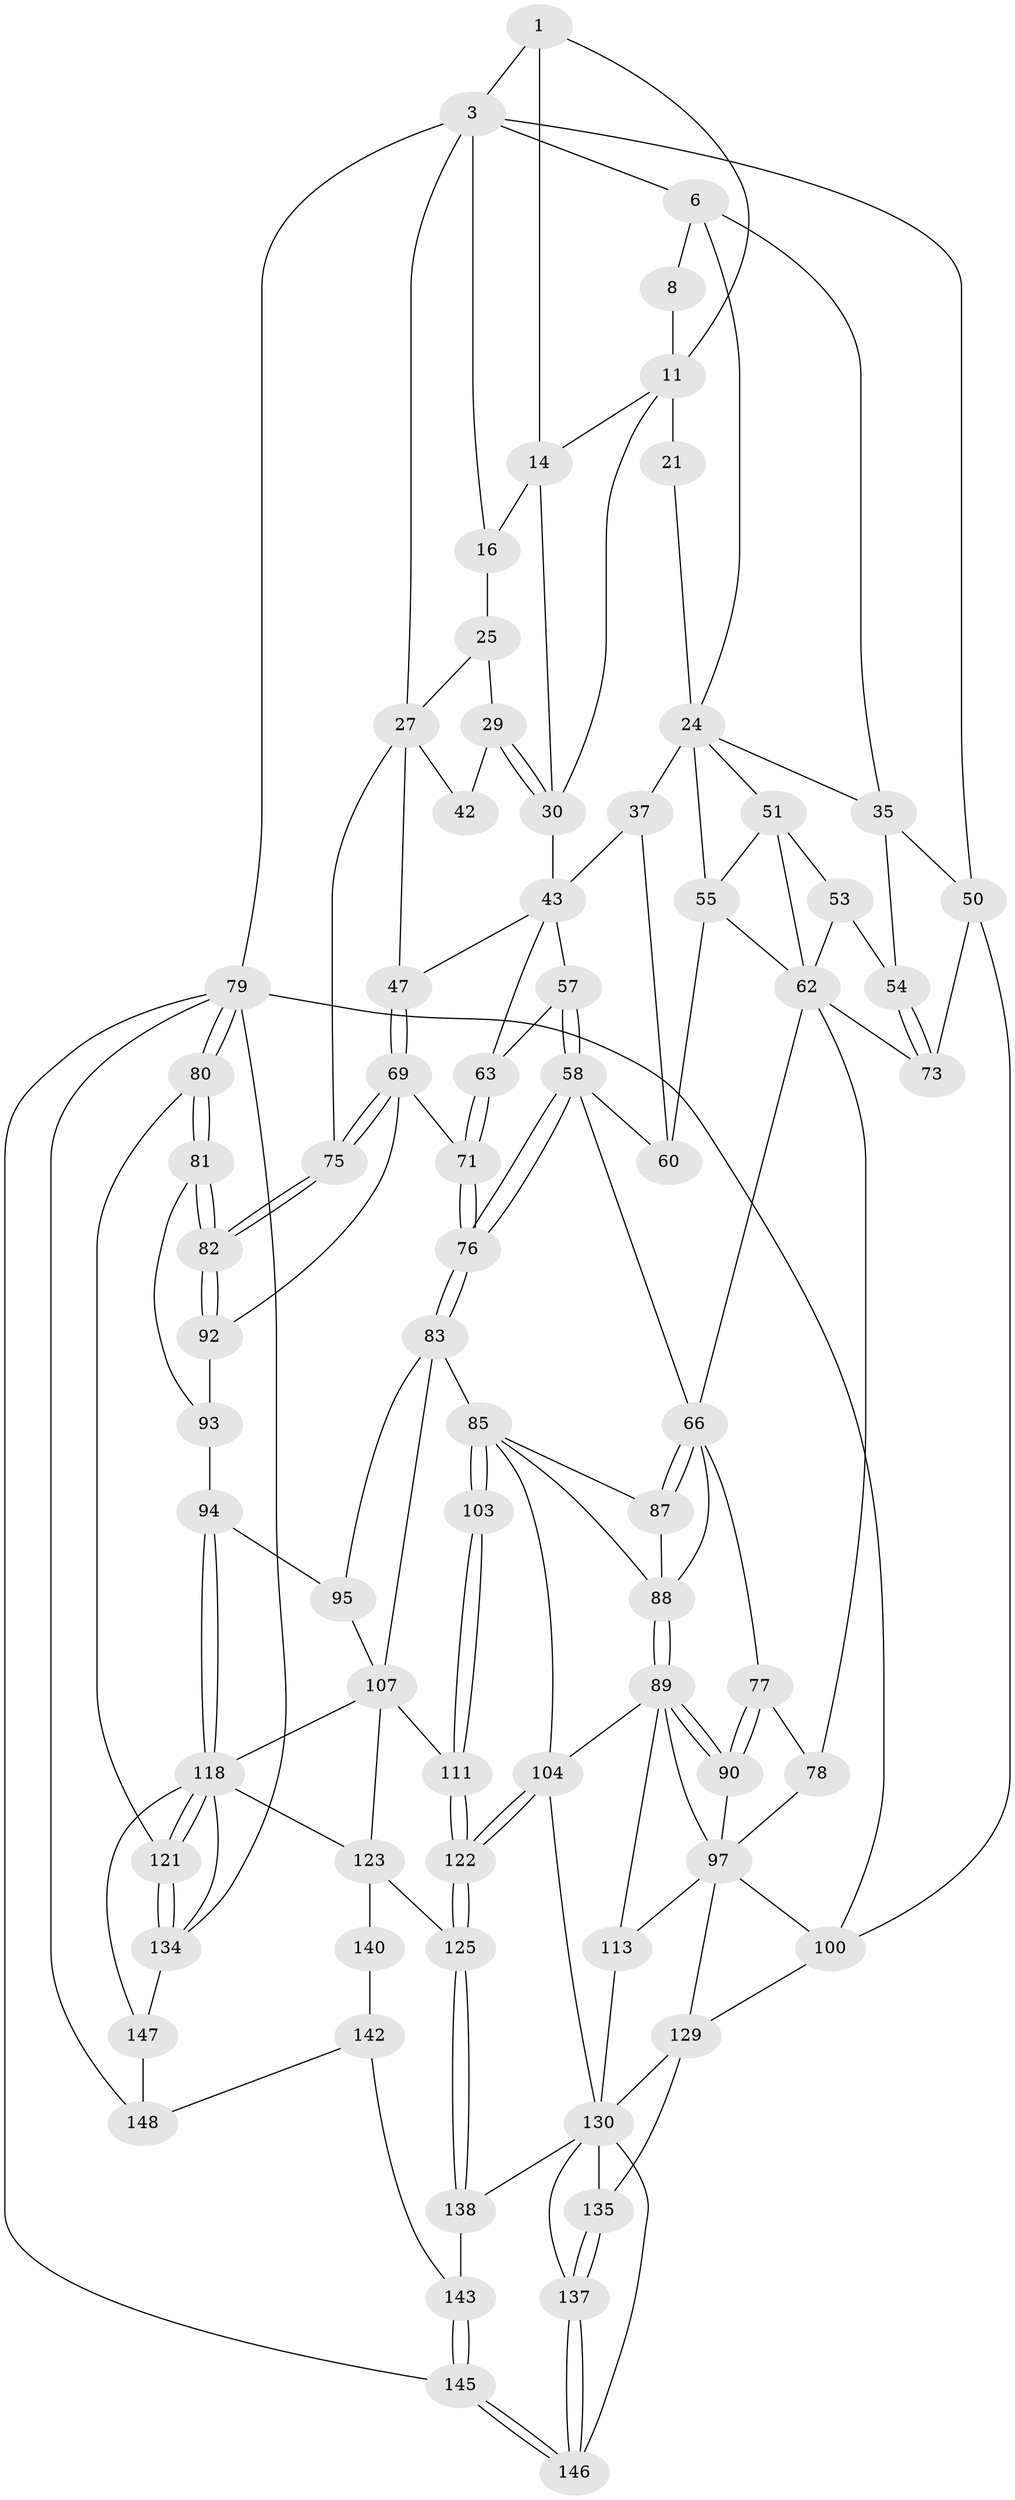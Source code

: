 // original degree distribution, {3: 0.013333333333333334, 4: 0.26, 6: 0.24666666666666667, 5: 0.48}
// Generated by graph-tools (version 1.1) at 2025/17/03/09/25 04:17:22]
// undirected, 75 vertices, 167 edges
graph export_dot {
graph [start="1"]
  node [color=gray90,style=filled];
  1 [pos="+0.7392958750565106+0",super="+2+10"];
  3 [pos="+0.8160202854242357+0",super="+4"];
  6 [pos="+0.0004035995620310976+0",super="+7"];
  8 [pos="+0.3936591978675784+0",super="+9+19"];
  11 [pos="+0.6458998176756979+0.06633193012156241",super="+12"];
  14 [pos="+0.7311703436392221+0.15633690242832157",super="+15+17"];
  16 [pos="+0.8293116097032893+0"];
  21 [pos="+0.5002580484728884+0.16980782449282392",super="+23"];
  24 [pos="+0.32891770969451023+0",super="+32"];
  25 [pos="+0.8475143523368279+0.020293423686031053",super="+26+28"];
  27 [pos="+1+0",super="+40"];
  29 [pos="+0.855288554101082+0.18627349699688528"];
  30 [pos="+0.7379470320458945+0.19021578888141422",super="+31"];
  35 [pos="+0.1395045540991596+0.17141663559093073",super="+49"];
  37 [pos="+0.4786186294919087+0.19042988531043314",super="+38"];
  42 [pos="+0.8840664462542491+0.2239277217055496"];
  43 [pos="+0.695996359620572+0.2594453505939514",super="+48+44"];
  47 [pos="+0.8484357376765598+0.41457074851791686"];
  50 [pos="+0+0.19399237785880832",super="+72"];
  51 [pos="+0.23402111657795346+0.2264911106007498",super="+52"];
  53 [pos="+0.18617839096135677+0.3602957426462794"];
  54 [pos="+0.0562965149982817+0.3734911460933554"];
  55 [pos="+0.38848730663922226+0.2508586732152108",super="+61"];
  57 [pos="+0.5316229224271563+0.4260391371208911"];
  58 [pos="+0.49831620765362333+0.46158424204625825",super="+59"];
  60 [pos="+0.4595394300232604+0.4461129648935665"];
  62 [pos="+0.2908585806659333+0.3530348148072689",super="+64"];
  63 [pos="+0.6728527826701408+0.4229242177239362"];
  66 [pos="+0.4278101328515484+0.500462196034336",super="+67"];
  69 [pos="+0.8421936045945577+0.4821991354495331",super="+70"];
  71 [pos="+0.7425611283991226+0.5232412630917429"];
  73 [pos="+0+0.4710954040515787"];
  75 [pos="+1+0.43784554586559543"];
  76 [pos="+0.622132699535618+0.5770546491600378"];
  77 [pos="+0.2163278284065607+0.5696569374831046"];
  78 [pos="+0.03649520600432988+0.5263439049495087"];
  79 [pos="+1+1",super="+116"];
  80 [pos="+1+1",super="+120"];
  81 [pos="+1+0.7614661596612845",super="+117"];
  82 [pos="+1+0.6123577318313445"];
  83 [pos="+0.6129139675425889+0.641838643855001",super="+96+84"];
  85 [pos="+0.4982528620949959+0.6761733379952669",super="+86"];
  87 [pos="+0.45408571610640097+0.6470066119244606"];
  88 [pos="+0.33137890356774774+0.6732639825700011",super="+91"];
  89 [pos="+0.29089660489291685+0.6993208799298197",super="+106"];
  90 [pos="+0.22465330266360614+0.6779866595264273"];
  92 [pos="+0.8352338782799845+0.5343058551688128"];
  93 [pos="+0.84255684149165+0.6576510020341396"];
  94 [pos="+0.7968557090191544+0.6900483102987008"];
  95 [pos="+0.7004412521992829+0.6946336682276715"];
  97 [pos="+0.21296990764591456+0.6850059550247969",super="+98"];
  100 [pos="+0+0.705950528719507",super="+115"];
  103 [pos="+0.5030157256511348+0.739423008528019"];
  104 [pos="+0.41134865596111486+0.8371850038327863",super="+105"];
  107 [pos="+0.6555740764968114+0.8072426222053296",super="+108+110"];
  111 [pos="+0.5159456815782913+0.7839607017805785"];
  113 [pos="+0.16868592010417752+0.8279965816577906"];
  118 [pos="+0.7516759757912047+0.8412982393601501",super="+119"];
  121 [pos="+0.8342545684281635+0.9058654658653618"];
  122 [pos="+0.42036003970713254+0.8427072577297633"];
  123 [pos="+0.5922917816851332+0.8495340395803751",super="+128+124"];
  125 [pos="+0.43079791984831745+0.8581086975060274"];
  129 [pos="+0+1",super="+133"];
  130 [pos="+0.33338785660978787+0.8679951258458314",super="+136+131"];
  134 [pos="+0.9700069051579473+1",super="+150"];
  135 [pos="+0.24041265583432167+0.9738134096103153"];
  137 [pos="+0.2501181207813723+0.9971837191377271"];
  138 [pos="+0.41784095330646764+0.9256241216173893"];
  140 [pos="+0.5607595035984003+0.9338989660423114",super="+141"];
  142 [pos="+0.4851246106346665+0.9812257071105921",super="+144"];
  143 [pos="+0.42921179764433576+0.970289840161475"];
  145 [pos="+0.3125682374820618+1"];
  146 [pos="+0.2980500070822183+1"];
  147 [pos="+0.6181135113412132+1"];
  148 [pos="+0.5231463027050116+1"];
  1 -- 3;
  1 -- 14 [weight=2];
  1 -- 11;
  3 -- 16;
  3 -- 50;
  3 -- 6;
  3 -- 27;
  3 -- 79 [weight=2];
  6 -- 35;
  6 -- 8;
  6 -- 24;
  8 -- 11 [weight=3];
  11 -- 14;
  11 -- 21 [weight=2];
  11 -- 30;
  14 -- 16;
  14 -- 30;
  16 -- 25;
  21 -- 24 [weight=2];
  24 -- 35;
  24 -- 51;
  24 -- 37 [weight=2];
  24 -- 55;
  25 -- 27;
  25 -- 29;
  27 -- 75;
  27 -- 42 [weight=2];
  27 -- 47;
  29 -- 30;
  29 -- 30;
  29 -- 42;
  30 -- 43;
  35 -- 50;
  35 -- 54;
  37 -- 60;
  37 -- 43;
  43 -- 63;
  43 -- 47;
  43 -- 57;
  47 -- 69;
  47 -- 69;
  50 -- 73;
  50 -- 100;
  51 -- 55;
  51 -- 53;
  51 -- 62;
  53 -- 54;
  53 -- 62;
  54 -- 73;
  54 -- 73;
  55 -- 60;
  55 -- 62;
  57 -- 58;
  57 -- 58;
  57 -- 63;
  58 -- 76;
  58 -- 76;
  58 -- 60;
  58 -- 66;
  62 -- 78;
  62 -- 73;
  62 -- 66;
  63 -- 71;
  63 -- 71;
  66 -- 87;
  66 -- 87;
  66 -- 88;
  66 -- 77;
  69 -- 75;
  69 -- 75;
  69 -- 92;
  69 -- 71;
  71 -- 76;
  71 -- 76;
  75 -- 82;
  75 -- 82;
  76 -- 83;
  76 -- 83;
  77 -- 78;
  77 -- 90;
  77 -- 90;
  78 -- 97;
  79 -- 80;
  79 -- 80;
  79 -- 134;
  79 -- 145;
  79 -- 100;
  79 -- 148;
  80 -- 81 [weight=2];
  80 -- 81;
  80 -- 121;
  81 -- 82;
  81 -- 82;
  81 -- 93;
  82 -- 92;
  82 -- 92;
  83 -- 107 [weight=2];
  83 -- 95;
  83 -- 85;
  85 -- 103 [weight=2];
  85 -- 103;
  85 -- 87;
  85 -- 104;
  85 -- 88;
  87 -- 88;
  88 -- 89;
  88 -- 89;
  89 -- 90;
  89 -- 90;
  89 -- 104;
  89 -- 97;
  89 -- 113;
  90 -- 97;
  92 -- 93;
  93 -- 94;
  94 -- 95;
  94 -- 118;
  94 -- 118;
  95 -- 107;
  97 -- 113;
  97 -- 129;
  97 -- 100;
  100 -- 129;
  103 -- 111;
  103 -- 111;
  104 -- 122;
  104 -- 122;
  104 -- 130;
  107 -- 123;
  107 -- 111;
  107 -- 118;
  111 -- 122;
  111 -- 122;
  113 -- 130;
  118 -- 121;
  118 -- 121;
  118 -- 147;
  118 -- 134;
  118 -- 123;
  121 -- 134;
  121 -- 134;
  122 -- 125;
  122 -- 125;
  123 -- 140 [weight=2];
  123 -- 125;
  125 -- 138;
  125 -- 138;
  129 -- 135;
  129 -- 130;
  130 -- 137;
  130 -- 146;
  130 -- 138;
  130 -- 135;
  134 -- 147;
  135 -- 137;
  135 -- 137;
  137 -- 146;
  137 -- 146;
  138 -- 143;
  140 -- 142 [weight=2];
  142 -- 143;
  142 -- 148;
  143 -- 145;
  143 -- 145;
  145 -- 146;
  145 -- 146;
  147 -- 148;
}
